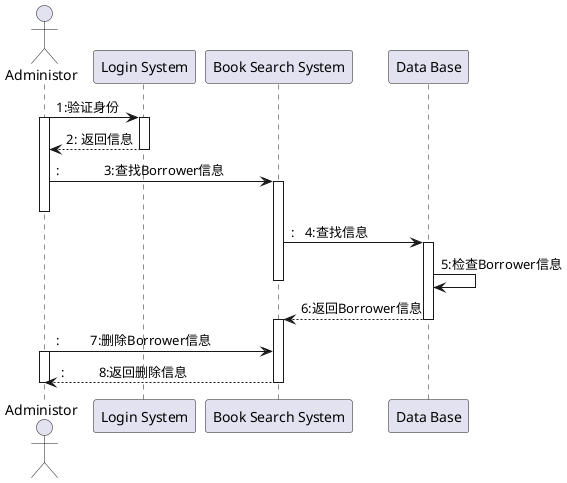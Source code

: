 @startuml
actor Administor
participant "Login System" as A
participant "Book Search System" as B
participant "Data Base" as C

Administor-> A: 1:验证身份
activate Administor
activate A
A-->Administor: 2: 返回信息
deactivate A

Administor->B::             3:查找Borrower信息
activate B
deactivate Administor
B->C::   4:查找信息
activate C
C->C:5:检查Borrower信息
deactivate B
C-->B:6:返回Borrower信息
deactivate C
activate B

Administor->B::         7:删除Borrower信息
activate Administor
B-->Administor::          8:返回删除信息
deactivate B
deactivate Administor



@enduml